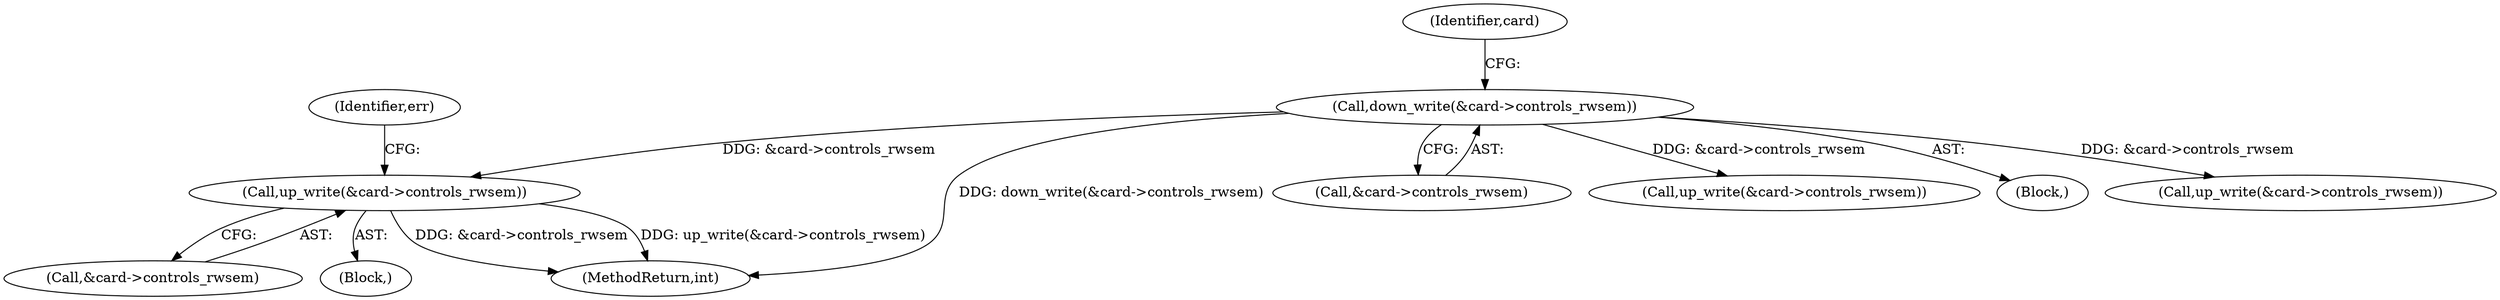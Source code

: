 digraph "0_linux_883a1d49f0d77d30012f114b2e19fc141beb3e8e@API" {
"1000193" [label="(Call,up_write(&card->controls_rwsem))"];
"1000143" [label="(Call,down_write(&card->controls_rwsem))"];
"1000144" [label="(Call,&card->controls_rwsem)"];
"1000143" [label="(Call,down_write(&card->controls_rwsem))"];
"1000194" [label="(Call,&card->controls_rwsem)"];
"1000154" [label="(Call,up_write(&card->controls_rwsem))"];
"1000192" [label="(Block,)"];
"1000103" [label="(Block,)"];
"1000278" [label="(MethodReturn,int)"];
"1000193" [label="(Call,up_write(&card->controls_rwsem))"];
"1000150" [label="(Identifier,card)"];
"1000199" [label="(Identifier,err)"];
"1000242" [label="(Call,up_write(&card->controls_rwsem))"];
"1000193" -> "1000192"  [label="AST: "];
"1000193" -> "1000194"  [label="CFG: "];
"1000194" -> "1000193"  [label="AST: "];
"1000199" -> "1000193"  [label="CFG: "];
"1000193" -> "1000278"  [label="DDG: &card->controls_rwsem"];
"1000193" -> "1000278"  [label="DDG: up_write(&card->controls_rwsem)"];
"1000143" -> "1000193"  [label="DDG: &card->controls_rwsem"];
"1000143" -> "1000103"  [label="AST: "];
"1000143" -> "1000144"  [label="CFG: "];
"1000144" -> "1000143"  [label="AST: "];
"1000150" -> "1000143"  [label="CFG: "];
"1000143" -> "1000278"  [label="DDG: down_write(&card->controls_rwsem)"];
"1000143" -> "1000154"  [label="DDG: &card->controls_rwsem"];
"1000143" -> "1000242"  [label="DDG: &card->controls_rwsem"];
}
